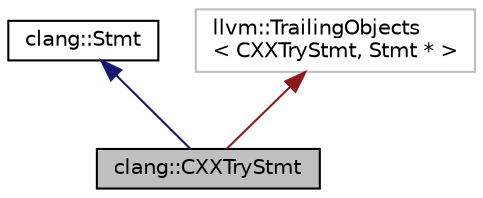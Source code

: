 digraph "clang::CXXTryStmt"
{
 // LATEX_PDF_SIZE
  bgcolor="transparent";
  edge [fontname="Helvetica",fontsize="10",labelfontname="Helvetica",labelfontsize="10"];
  node [fontname="Helvetica",fontsize="10",shape=record];
  Node1 [label="clang::CXXTryStmt",height=0.2,width=0.4,color="black", fillcolor="grey75", style="filled", fontcolor="black",tooltip="CXXTryStmt - A C++ try block, including all handlers."];
  Node2 -> Node1 [dir="back",color="midnightblue",fontsize="10",style="solid",fontname="Helvetica"];
  Node2 [label="clang::Stmt",height=0.2,width=0.4,color="black",URL="$classclang_1_1Stmt.html",tooltip="Stmt - This represents one statement."];
  Node3 -> Node1 [dir="back",color="firebrick4",fontsize="10",style="solid",fontname="Helvetica"];
  Node3 [label="llvm::TrailingObjects\l\< CXXTryStmt, Stmt * \>",height=0.2,width=0.4,color="grey75",tooltip=" "];
}
